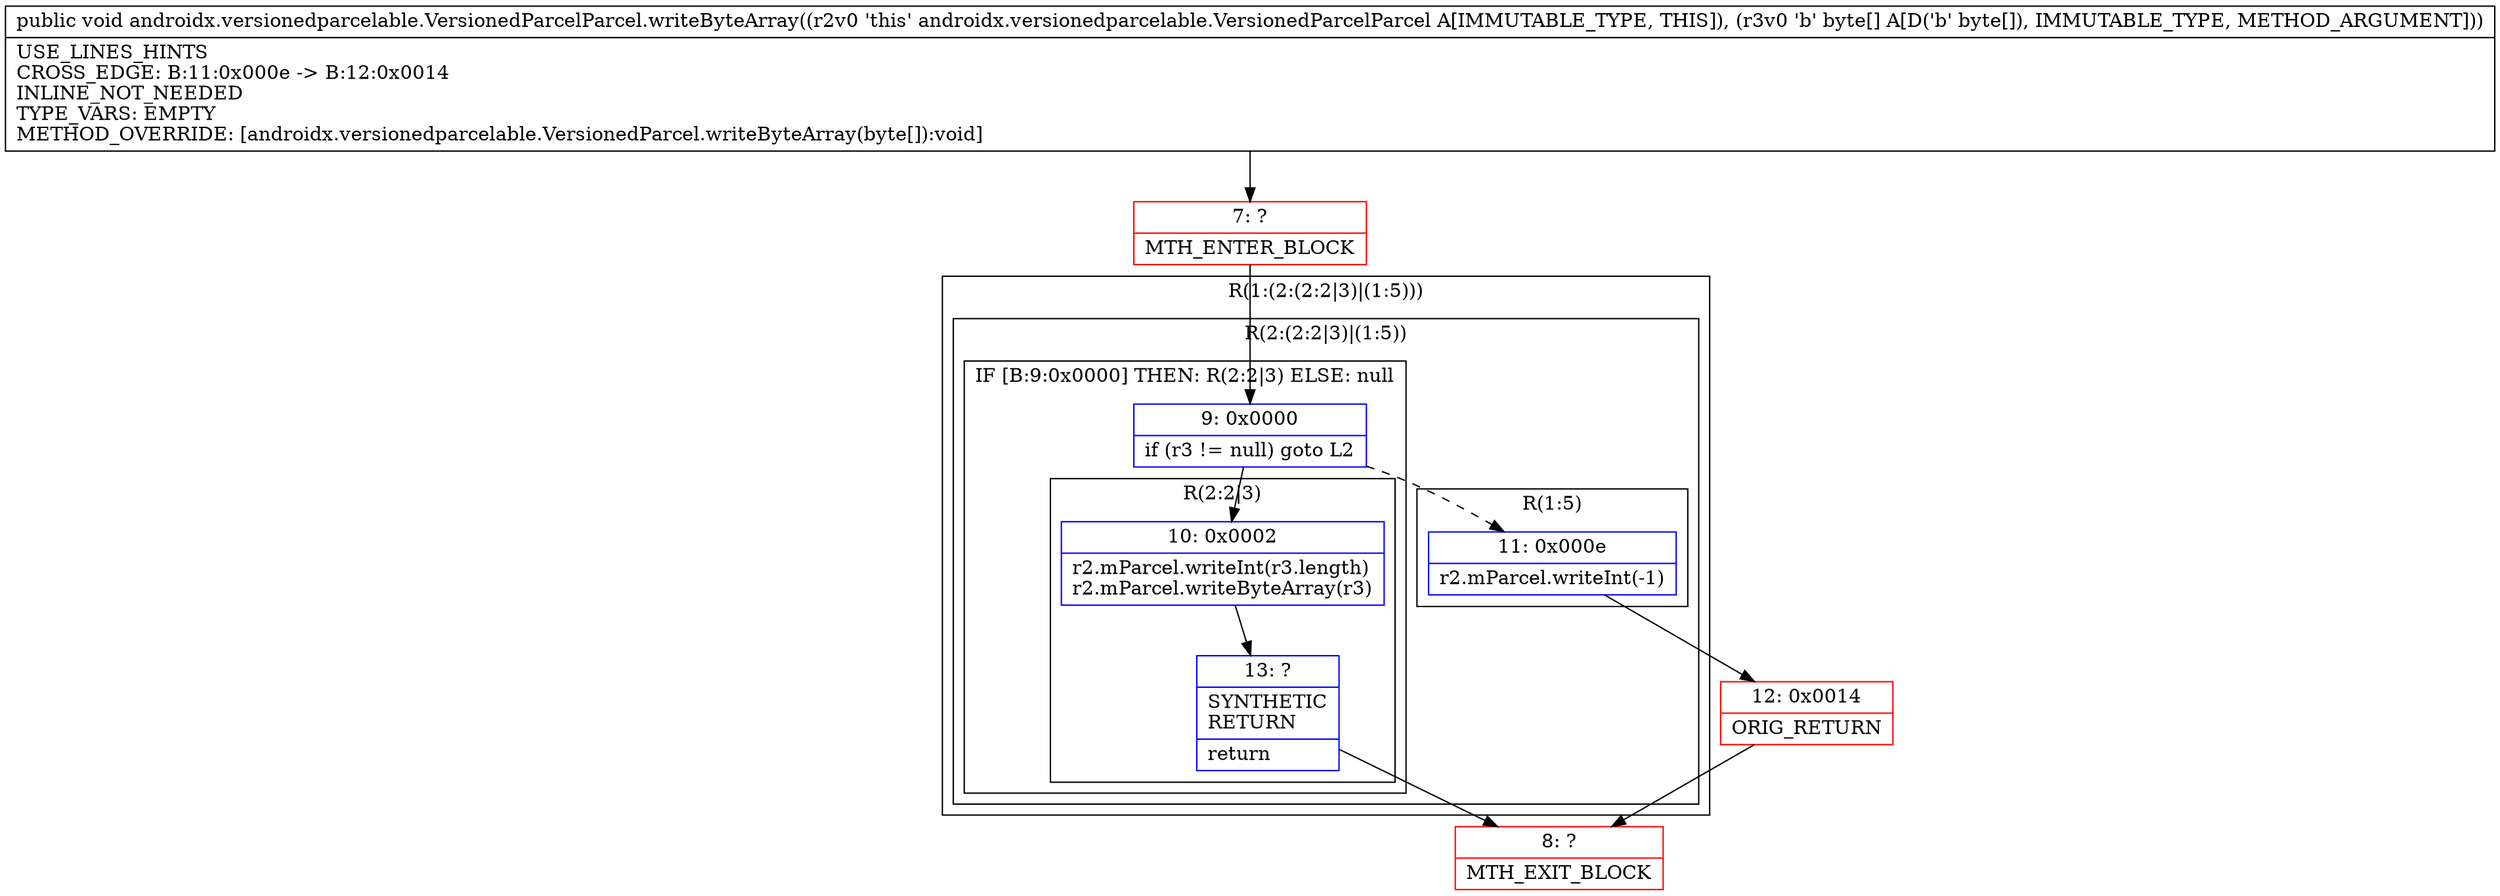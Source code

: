 digraph "CFG forandroidx.versionedparcelable.VersionedParcelParcel.writeByteArray([B)V" {
subgraph cluster_Region_538641599 {
label = "R(1:(2:(2:2|3)|(1:5)))";
node [shape=record,color=blue];
subgraph cluster_Region_768936973 {
label = "R(2:(2:2|3)|(1:5))";
node [shape=record,color=blue];
subgraph cluster_IfRegion_385336749 {
label = "IF [B:9:0x0000] THEN: R(2:2|3) ELSE: null";
node [shape=record,color=blue];
Node_9 [shape=record,label="{9\:\ 0x0000|if (r3 != null) goto L2\l}"];
subgraph cluster_Region_508582914 {
label = "R(2:2|3)";
node [shape=record,color=blue];
Node_10 [shape=record,label="{10\:\ 0x0002|r2.mParcel.writeInt(r3.length)\lr2.mParcel.writeByteArray(r3)\l}"];
Node_13 [shape=record,label="{13\:\ ?|SYNTHETIC\lRETURN\l|return\l}"];
}
}
subgraph cluster_Region_1712758155 {
label = "R(1:5)";
node [shape=record,color=blue];
Node_11 [shape=record,label="{11\:\ 0x000e|r2.mParcel.writeInt(\-1)\l}"];
}
}
}
Node_7 [shape=record,color=red,label="{7\:\ ?|MTH_ENTER_BLOCK\l}"];
Node_8 [shape=record,color=red,label="{8\:\ ?|MTH_EXIT_BLOCK\l}"];
Node_12 [shape=record,color=red,label="{12\:\ 0x0014|ORIG_RETURN\l}"];
MethodNode[shape=record,label="{public void androidx.versionedparcelable.VersionedParcelParcel.writeByteArray((r2v0 'this' androidx.versionedparcelable.VersionedParcelParcel A[IMMUTABLE_TYPE, THIS]), (r3v0 'b' byte[] A[D('b' byte[]), IMMUTABLE_TYPE, METHOD_ARGUMENT]))  | USE_LINES_HINTS\lCROSS_EDGE: B:11:0x000e \-\> B:12:0x0014\lINLINE_NOT_NEEDED\lTYPE_VARS: EMPTY\lMETHOD_OVERRIDE: [androidx.versionedparcelable.VersionedParcel.writeByteArray(byte[]):void]\l}"];
MethodNode -> Node_7;Node_9 -> Node_10;
Node_9 -> Node_11[style=dashed];
Node_10 -> Node_13;
Node_13 -> Node_8;
Node_11 -> Node_12;
Node_7 -> Node_9;
Node_12 -> Node_8;
}

